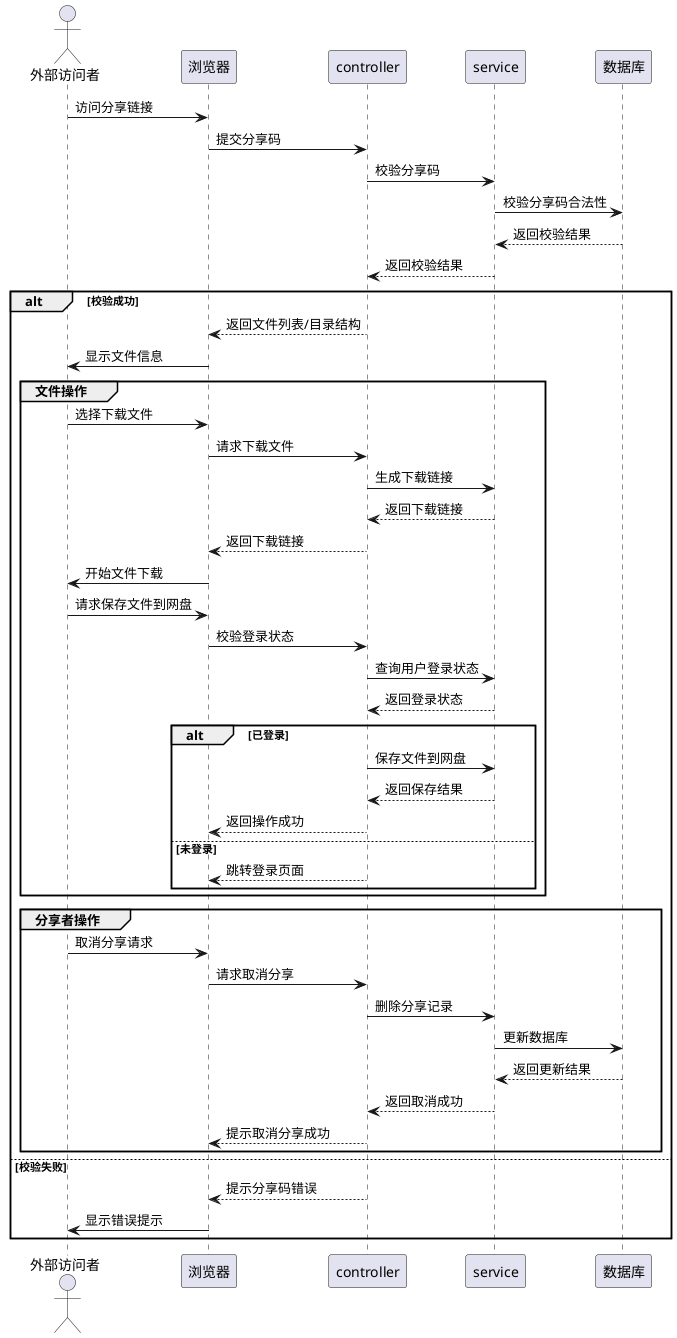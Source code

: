 @startuml
actor 外部访问者 as Visitor
participant 浏览器 as Browser
participant controller as Controller
participant service as Service
participant 数据库 as DB

Visitor -> Browser : 访问分享链接
Browser -> Controller : 提交分享码
Controller -> Service : 校验分享码
Service -> DB : 校验分享码合法性
DB --> Service : 返回校验结果
Service --> Controller : 返回校验结果
alt 校验成功
    Controller --> Browser : 返回文件列表/目录结构
    Browser -> Visitor : 显示文件信息
    group 文件操作
      Visitor -> Browser : 选择下载文件
      Browser -> Controller : 请求下载文件
      Controller -> Service : 生成下载链接
      Service --> Controller : 返回下载链接
      Controller --> Browser : 返回下载链接
      Browser -> Visitor : 开始文件下载

      Visitor -> Browser : 请求保存文件到网盘
      Browser -> Controller : 校验登录状态
      Controller -> Service : 查询用户登录状态
      Service --> Controller : 返回登录状态
      alt 已登录
        Controller -> Service : 保存文件到网盘
        Service --> Controller : 返回保存结果
        Controller --> Browser : 返回操作成功
      else 未登录
        Controller --> Browser : 跳转登录页面
      end
    end

    group 分享者操作
      Visitor -> Browser : 取消分享请求
      Browser -> Controller : 请求取消分享
      Controller -> Service : 删除分享记录
      Service -> DB : 更新数据库
      DB --> Service : 返回更新结果
      Service --> Controller : 返回取消成功
      Controller --> Browser : 提示取消分享成功
    end
else 校验失败
    Controller --> Browser : 提示分享码错误
    Browser -> Visitor : 显示错误提示
end
@enduml
